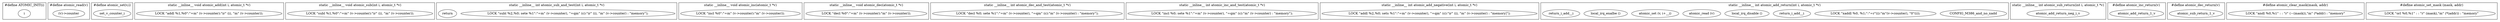 digraph atomic_h{
        subgraph cluster_ATOMIC_INIT{
                label="#define ATOMIC_INIT(i)";
                i[label="i"];
        }

        subgraph cluster_atomic_read{
                label="#define atomic_read(v)";
                v_counter[label="(v)->counter"];
        }

        subgraph cluster_atomic_set{
                label="#define atomic_set(v,i)";
                set_v_counter_i[label="set_v_counter_i"];
        }

        subgraph cluster_atomic_add{
                label="static __inline__ void atomic_add(int i, atomic_t *v)";
                asm_addl[label="LOCK \"addl %1,%0\":\"=m\" (v->counter):\"ir\" (i), \"m\" (v->counter));"];
        }

        subgraph cluster_atomic_sub{
                label="static __inline__ void atomic_sub(int i, atomic_t *v)";
                asm_subl[label="LOCK \"subl %1,%0\":\"=m\" (v->counter):\"ir\" (i), \"m\" (v->counter));"];
        }

        subgraph cluster_atomic_sub_and_test{
                label="static __inline__ int atomic_sub_and_test(int i, atomic_t *v)";
                asm_subl_sete[label="LOCK \"subl %2,%0; sete %1\":\"=m\" (v->counter), \"=qm\" (c):\"ir\" (i), \"m\" (v->counter) : \"memory\");"];
                return[label="return"];
        }

        subgraph cluster_atomic_inc{
                label="static __inline__ void atomic_inc(atomic_t *v)";

                asm_incl[label="LOCK \"incl %0\":\"=m\" (v->counter):\"m\" (v->counter));"];
        }

        subgraph cluster_atomic_dec{
                label="static __inline__ void atomic_dec(atomic_t *v)";
                asm_decl[label="LOCK \"decl %0\":\"=m\" (v->counter):\"m\" (v->counter));"];
        }

        subgraph cluster_atomic_dec_test{
                label="static __inline__ int atomic_dec_and_test(atomic_t *v)";
                asm_decl_sete[label="LOCK \"decl %0; sete %1\":\"=m\" (v->counter), \"=qm\" (c):\"m\" (v->counter) : \"memory\");"];
        }

        subgraph cluster_atomic_inc_and_test{
                label="static __inline__ int atomic_inc_and_test(atomic_t *v)";
                asm_incl_sete[label="LOCK \"incl %0; sete %1\":\"=m\" (v->counter), \"=qm\" (c):\"m\" (v->counter) : \"memory\");"];
                return[label="return"];
        }

        subgraph cluster_atomic_add_negative{
                label="static __inline__ int atomic_add_negative(int i, atomic_t *v)";
                asm_addl_sets[label="LOCK \"addl %2,%0; sets %1\":\"=m\" (v->counter), \"=qm\" (c):\"ir\" (i), \"m\" (v->counter) : \"memory|\");"];
                return[label="return"];
        }

        subgraph cluster_atomic_add_return{
                label="static __inline__ int atomic_add_return(int i, atomic_t *v)";
                CONFIG_M386_and_no_xadd[label="CONFIG_M386_and_no_xadd"];
                asm_xaddl[label="LOCK \"xaddl %0, %1;\":\"=r\"(i):\"m\"(v->counter), \"0\"(i));"];
                return_i_add__i[label="return_i_add__i"];
                local_irq_disable[label="local_irq_disable ()"];
                atomic_read[label="atomic_read (v)"];
                atomic_set[label="atomic_set (v, i+__i)"];
                local_irq_enalbe[label="local_irq_enalbe ()"];
                return_i_add__i_1[label="return_i_add__i"];
        }

        subgraph cluster_atomic_sub_return{
                label="static __inline__ int atomic_sub_return(int i, atomic_t *v)";
                atomic_add_return_neg_i_v[label="atomic_add_return_neg_i_v"];
        }

        subgraph cluster_atomic_inc_return{
                label="#define atomic_inc_return(v) ";
                atomic_add_return_1_v[label="atomic_add_return_1_v"];
        }

        subgraph cluster_atomic_dec_return{
                label="#define atomic_dec_return(v) ";
                atomic_sub_return_1_v[label="atomic_sub_return_1_v"];
        }

        subgraph cluster_atomic_clear_mask{
                label="#define atomic_clear_mask(mask, addr)";
                asm_andl[label="LOCK \"andl %0,%1\" : : \"r\" (~(mask)),\"m\" (*addr) : \"memory\""];
        }

        subgraph cluster_set_mask{
                label="#define atomic_set_mask (mask, addr)";
                asm_orl[label="LOCK \"orl %0,%1\" : : \"r\" (mask),\"m\" (*(addr)) : \"memory\""];
        }
}
